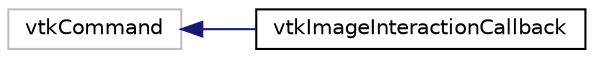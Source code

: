 digraph "Graphical Class Hierarchy"
{
  edge [fontname="Helvetica",fontsize="10",labelfontname="Helvetica",labelfontsize="10"];
  node [fontname="Helvetica",fontsize="10",shape=record];
  rankdir="LR";
  Node1 [label="vtkCommand",height=0.2,width=0.4,color="grey75", fillcolor="white", style="filled"];
  Node1 -> Node2 [dir="back",color="midnightblue",fontsize="10",style="solid",fontname="Helvetica"];
  Node2 [label="vtkImageInteractionCallback",height=0.2,width=0.4,color="black", fillcolor="white", style="filled",URL="$classvtk_image_interaction_callback.html",tooltip="The vtkImageInteractionCallback class: Class used to return mouse coordinates from 2D to 3D world..."];
}
